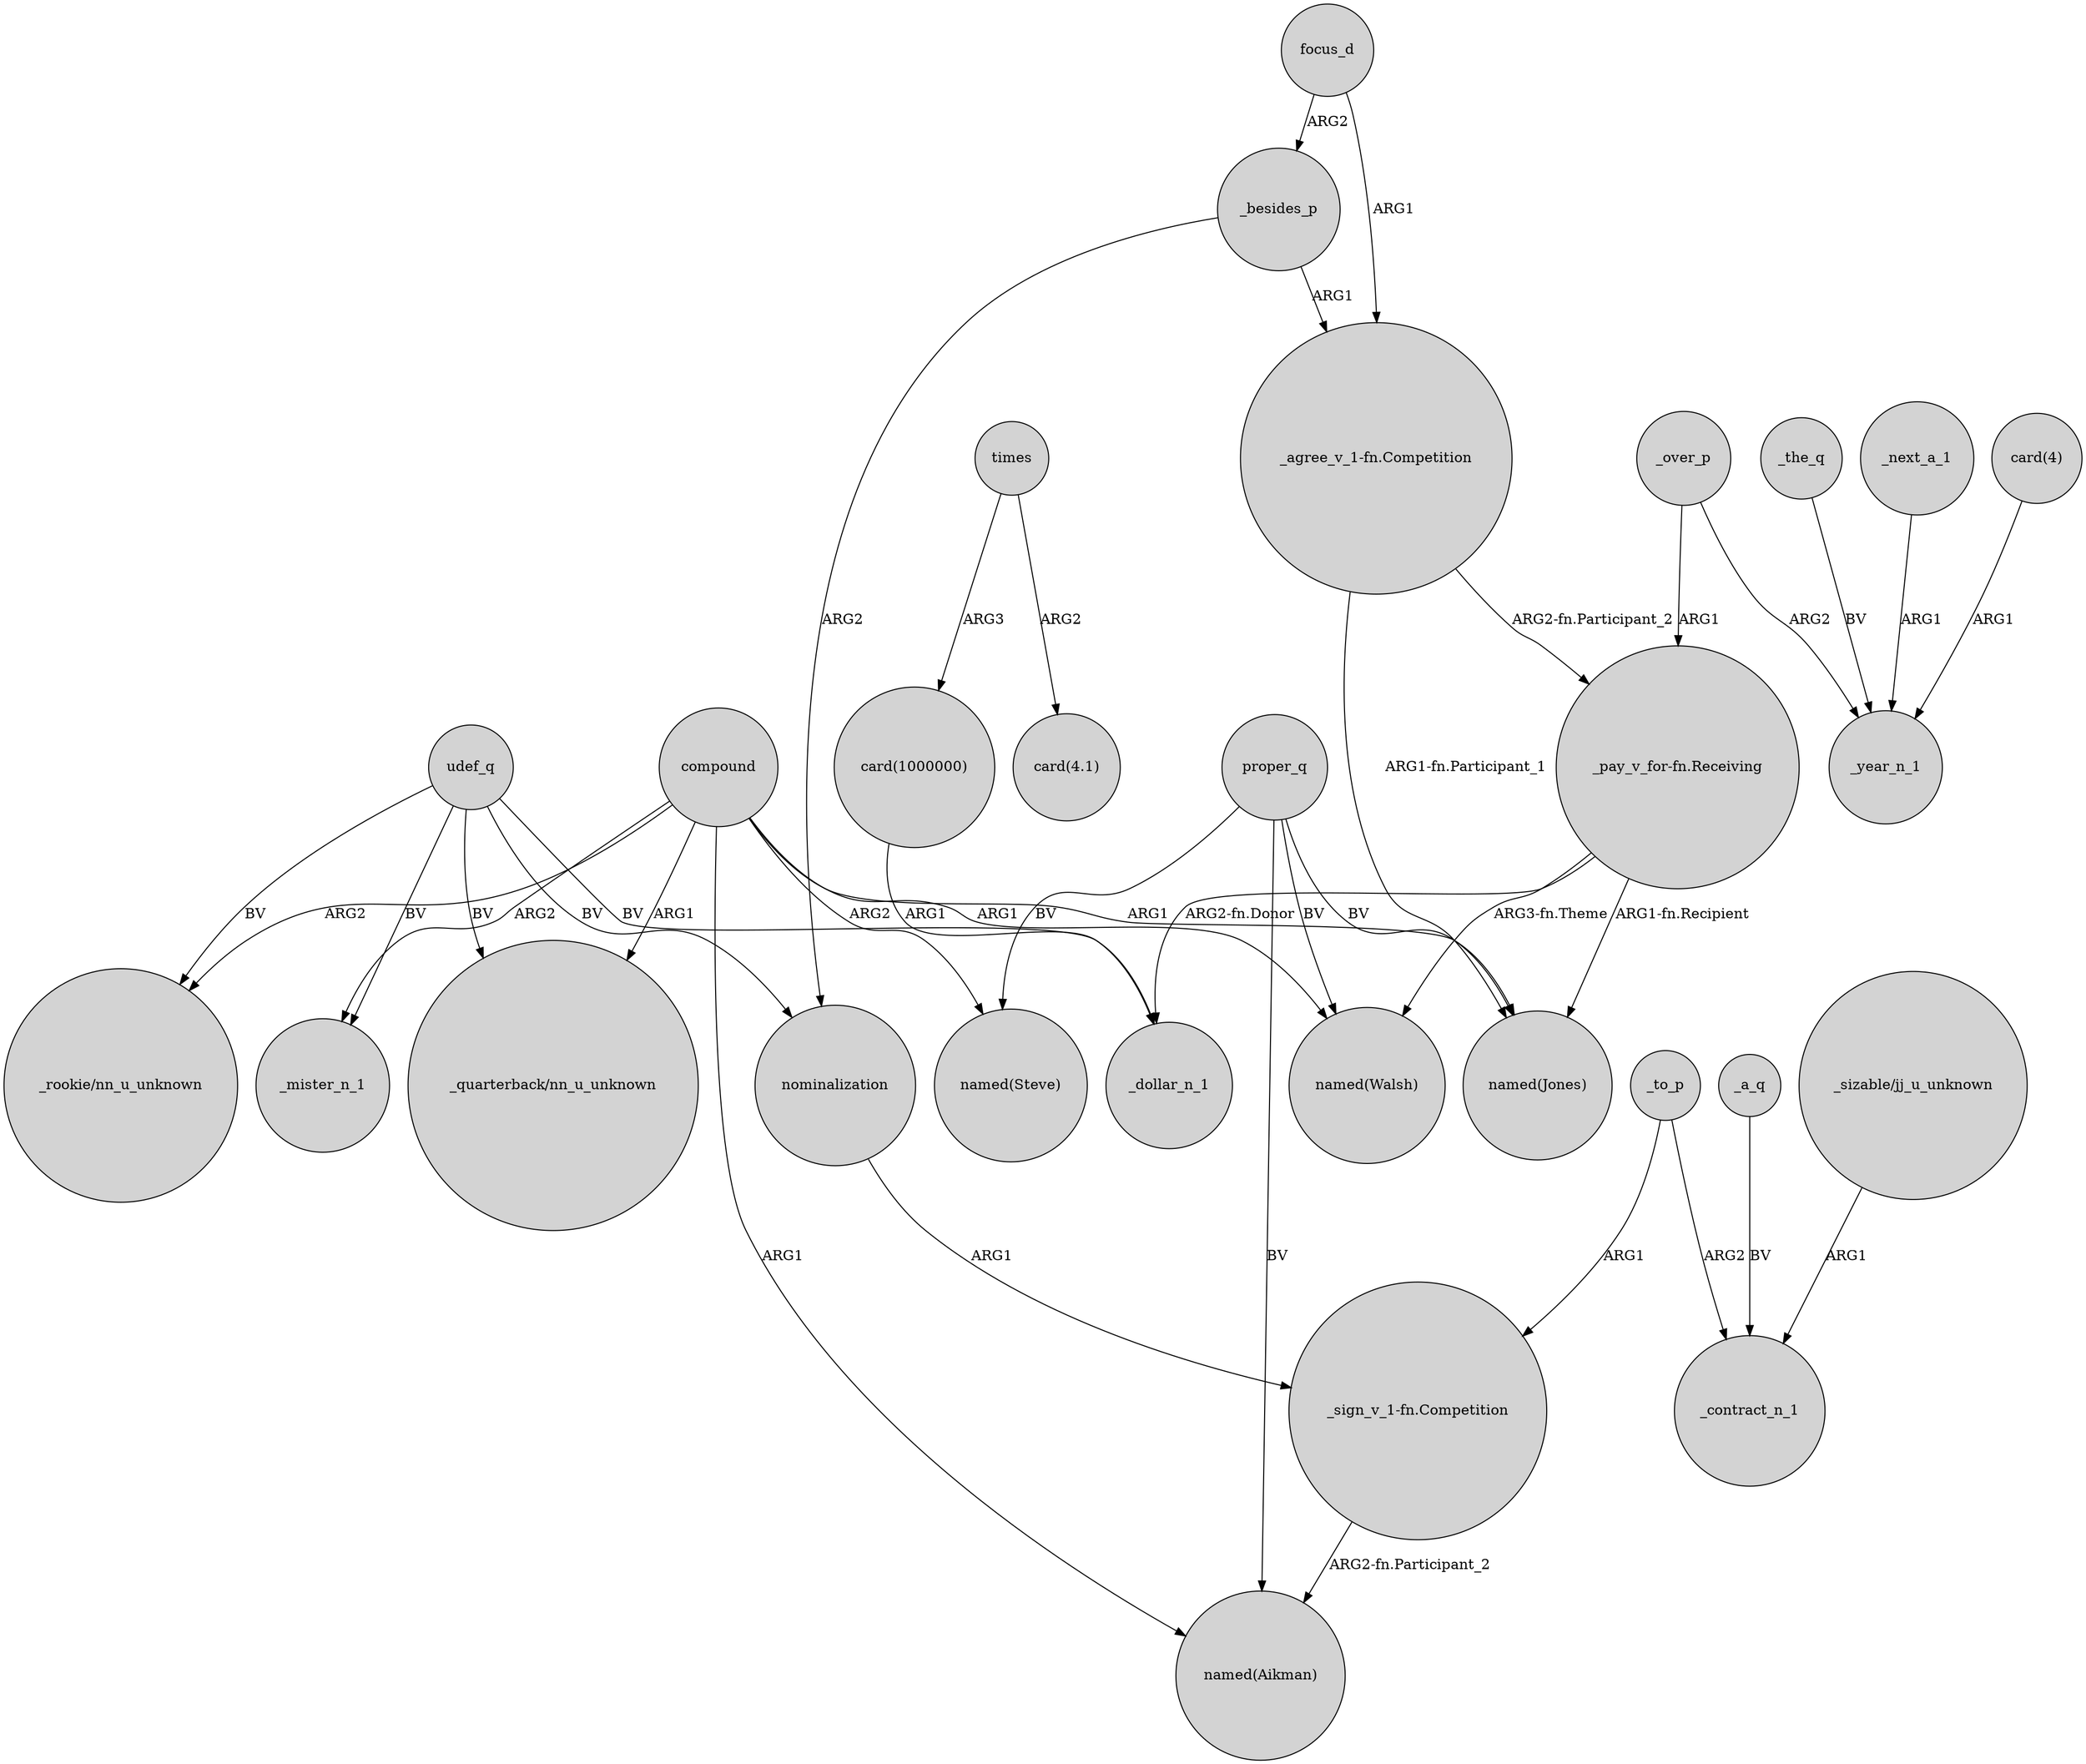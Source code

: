 digraph {
	node [shape=circle style=filled]
	udef_q -> "_quarterback/nn_u_unknown" [label=BV]
	"_pay_v_for-fn.Receiving" -> "named(Walsh)" [label="ARG3-fn.Theme"]
	compound -> _mister_n_1 [label=ARG2]
	compound -> "named(Jones)" [label=ARG1]
	focus_d -> "_agree_v_1-fn.Competition" [label=ARG1]
	compound -> "_quarterback/nn_u_unknown" [label=ARG1]
	_over_p -> "_pay_v_for-fn.Receiving" [label=ARG1]
	proper_q -> "named(Walsh)" [label=BV]
	udef_q -> nominalization [label=BV]
	times -> "card(1000000)" [label=ARG3]
	"card(4)" -> _year_n_1 [label=ARG1]
	compound -> "named(Steve)" [label=ARG2]
	udef_q -> "_rookie/nn_u_unknown" [label=BV]
	nominalization -> "_sign_v_1-fn.Competition" [label=ARG1]
	_a_q -> _contract_n_1 [label=BV]
	udef_q -> _mister_n_1 [label=BV]
	_besides_p -> "_agree_v_1-fn.Competition" [label=ARG1]
	"_pay_v_for-fn.Receiving" -> _dollar_n_1 [label="ARG2-fn.Donor"]
	compound -> "_rookie/nn_u_unknown" [label=ARG2]
	"_sizable/jj_u_unknown" -> _contract_n_1 [label=ARG1]
	compound -> "named(Aikman)" [label=ARG1]
	times -> "card(4.1)" [label=ARG2]
	_to_p -> _contract_n_1 [label=ARG2]
	_the_q -> _year_n_1 [label=BV]
	"_agree_v_1-fn.Competition" -> "_pay_v_for-fn.Receiving" [label="ARG2-fn.Participant_2"]
	compound -> "named(Walsh)" [label=ARG1]
	proper_q -> "named(Steve)" [label=BV]
	"_sign_v_1-fn.Competition" -> "named(Aikman)" [label="ARG2-fn.Participant_2"]
	udef_q -> _dollar_n_1 [label=BV]
	proper_q -> "named(Jones)" [label=BV]
	"card(1000000)" -> _dollar_n_1 [label=ARG1]
	"_agree_v_1-fn.Competition" -> "named(Jones)" [label="ARG1-fn.Participant_1"]
	_over_p -> _year_n_1 [label=ARG2]
	_next_a_1 -> _year_n_1 [label=ARG1]
	focus_d -> _besides_p [label=ARG2]
	"_pay_v_for-fn.Receiving" -> "named(Jones)" [label="ARG1-fn.Recipient"]
	_besides_p -> nominalization [label=ARG2]
	_to_p -> "_sign_v_1-fn.Competition" [label=ARG1]
	proper_q -> "named(Aikman)" [label=BV]
}
